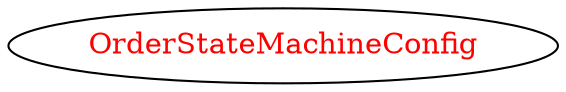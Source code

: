 digraph dependencyGraph {
 concentrate=true;
 ranksep="2.0";
 rankdir="LR"; 
 splines="ortho";
"OrderStateMachineConfig" [fontcolor="red"];
}